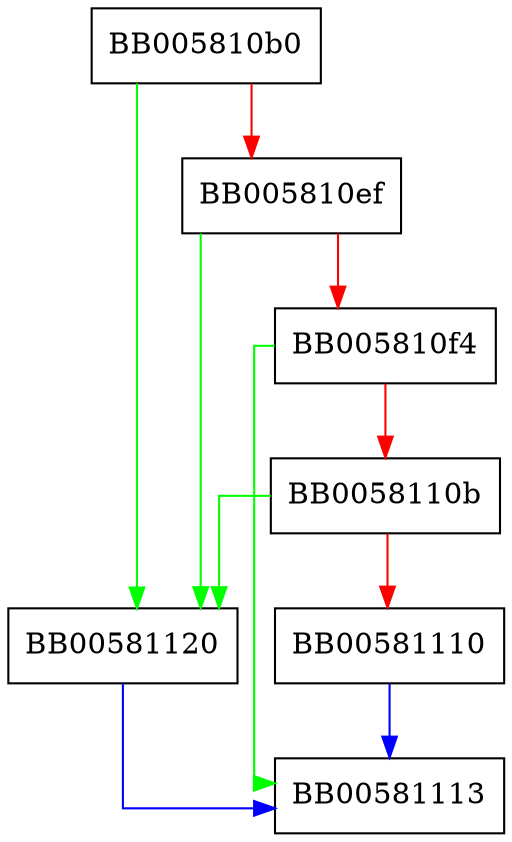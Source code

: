 digraph eckey_pub_cmp {
  node [shape="box"];
  graph [splines=ortho];
  BB005810b0 -> BB00581120 [color="green"];
  BB005810b0 -> BB005810ef [color="red"];
  BB005810ef -> BB00581120 [color="green"];
  BB005810ef -> BB005810f4 [color="red"];
  BB005810f4 -> BB00581113 [color="green"];
  BB005810f4 -> BB0058110b [color="red"];
  BB0058110b -> BB00581120 [color="green"];
  BB0058110b -> BB00581110 [color="red"];
  BB00581110 -> BB00581113 [color="blue"];
  BB00581120 -> BB00581113 [color="blue"];
}